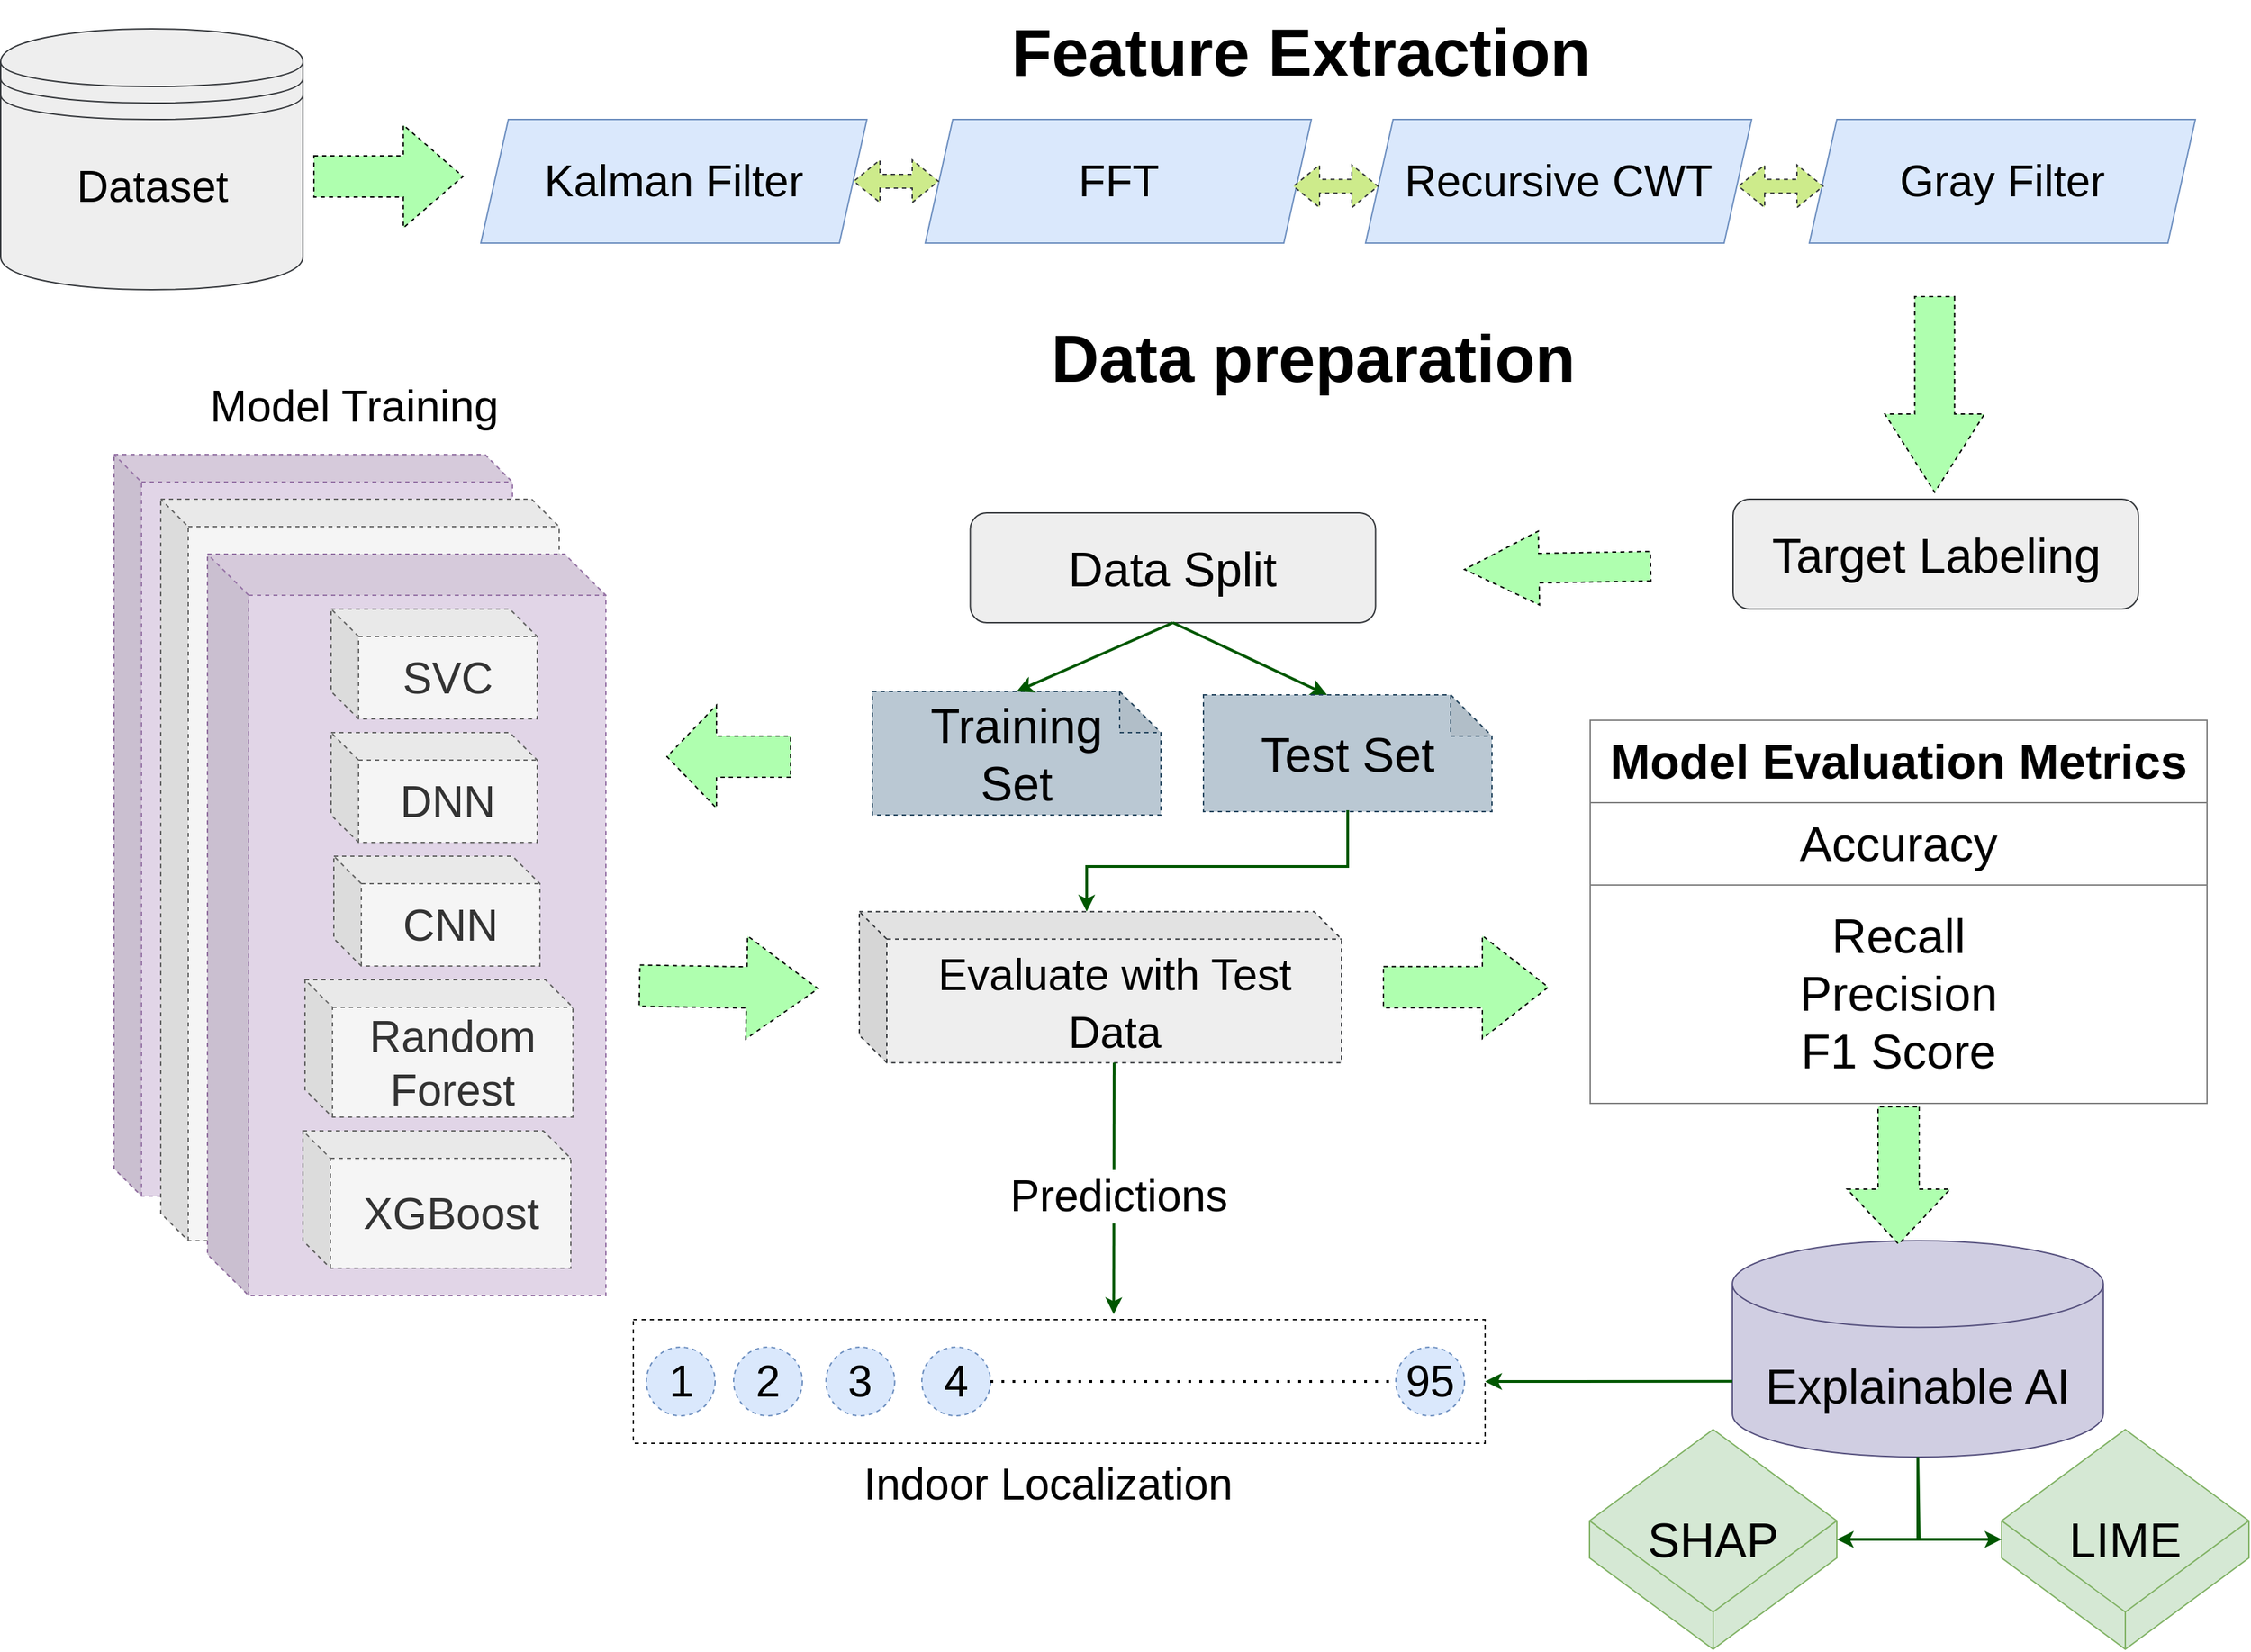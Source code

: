 <mxfile version="20.0.4" type="github">
  <diagram id="SIuOCTj9WiTIK6r_OFzA" name="Page-1">
    <mxGraphModel dx="10833" dy="-2896" grid="0" gridSize="10" guides="1" tooltips="1" connect="1" arrows="1" fold="1" page="0" pageScale="1" pageWidth="850" pageHeight="1100" math="0" shadow="0">
      <root>
        <mxCell id="0" />
        <mxCell id="1" parent="0" />
        <mxCell id="-bKTiDUC1StJp4o5c5Mv-105" value="" style="shape=cube;whiteSpace=wrap;html=1;boundedLbl=1;backgroundOutline=1;darkOpacity=0.05;darkOpacity2=0.1;dashed=1;fillColor=#e1d5e7;strokeColor=#9673a6;size=20;" vertex="1" parent="1">
          <mxGeometry x="-6864" y="5330" width="290" height="540" as="geometry" />
        </mxCell>
        <mxCell id="-bKTiDUC1StJp4o5c5Mv-103" value="" style="shape=cube;whiteSpace=wrap;html=1;boundedLbl=1;backgroundOutline=1;darkOpacity=0.05;darkOpacity2=0.1;dashed=1;fillColor=#f5f5f5;strokeColor=#666666;size=20;fontColor=#333333;" vertex="1" parent="1">
          <mxGeometry x="-6830" y="5362.5" width="290" height="540" as="geometry" />
        </mxCell>
        <mxCell id="-bKTiDUC1StJp4o5c5Mv-62" value="" style="shape=datastore;whiteSpace=wrap;html=1;labelPosition=center;verticalLabelPosition=bottom;align=center;verticalAlign=top;fontSize=35;fillColor=#eeeeee;strokeColor=#36393d;" vertex="1" parent="1">
          <mxGeometry x="-6946.5" y="5020" width="220" height="190" as="geometry" />
        </mxCell>
        <UserObject label="&lt;font&gt;&lt;span style=&quot;font-size: 48px&quot;&gt;Feature Extraction&lt;/span&gt;&lt;br&gt;&lt;/font&gt;" lucidchartObjectId="th2AVY_x9sRy" id="-bKTiDUC1StJp4o5c5Mv-67">
          <mxCell style="html=1;overflow=block;blockSpacing=1;whiteSpace=wrap;;whiteSpace=wrap;fontSize=30;fontColor=default;fontStyle=1;spacing=3.8;strokeOpacity=0;fillOpacity=0;rounded=1;absoluteArcSize=1;arcSize=9;fillColor=default;strokeWidth=2.3;shadow=1;strokeColor=default;" vertex="1" parent="1">
            <mxGeometry x="-6255.5" y="5005" width="510" height="60" as="geometry" />
          </mxCell>
        </UserObject>
        <mxCell id="-bKTiDUC1StJp4o5c5Mv-69" value="Kalman Filter" style="shape=parallelogram;perimeter=parallelogramPerimeter;whiteSpace=wrap;html=1;fixedSize=1;fontSize=32;fillColor=#dae8fc;strokeColor=#6c8ebf;" vertex="1" parent="1">
          <mxGeometry x="-6597" y="5086" width="281" height="90" as="geometry" />
        </mxCell>
        <mxCell id="-bKTiDUC1StJp4o5c5Mv-70" value="Gray Filter" style="shape=parallelogram;perimeter=parallelogramPerimeter;whiteSpace=wrap;html=1;fixedSize=1;fontSize=32;fillColor=#dae8fc;strokeColor=#6c8ebf;" vertex="1" parent="1">
          <mxGeometry x="-5630" y="5086" width="281" height="90" as="geometry" />
        </mxCell>
        <mxCell id="-bKTiDUC1StJp4o5c5Mv-71" value="FFT" style="shape=parallelogram;perimeter=parallelogramPerimeter;whiteSpace=wrap;html=1;fixedSize=1;fontSize=32;fillColor=#dae8fc;strokeColor=#6c8ebf;" vertex="1" parent="1">
          <mxGeometry x="-6273.5" y="5086" width="281" height="90" as="geometry" />
        </mxCell>
        <mxCell id="-bKTiDUC1StJp4o5c5Mv-72" value="Recursive CWT" style="shape=parallelogram;perimeter=parallelogramPerimeter;whiteSpace=wrap;html=1;fixedSize=1;fontSize=32;fillColor=#dae8fc;strokeColor=#6c8ebf;" vertex="1" parent="1">
          <mxGeometry x="-5953" y="5086" width="281" height="90" as="geometry" />
        </mxCell>
        <UserObject label="&lt;font&gt;&lt;span style=&quot;font-size: 48px&quot;&gt;Data preparation&lt;/span&gt;&lt;br&gt;&lt;/font&gt;" lucidchartObjectId="th2AVY_x9sRy" id="-bKTiDUC1StJp4o5c5Mv-73">
          <mxCell style="html=1;overflow=block;blockSpacing=1;whiteSpace=wrap;;whiteSpace=wrap;fontSize=30;fontColor=default;fontStyle=1;spacing=3.8;strokeOpacity=0;fillOpacity=0;rounded=1;absoluteArcSize=1;arcSize=9;fillColor=default;strokeWidth=2.3;shadow=1;strokeColor=default;" vertex="1" parent="1">
            <mxGeometry x="-6246" y="5228" width="510" height="60" as="geometry" />
          </mxCell>
        </UserObject>
        <mxCell id="-bKTiDUC1StJp4o5c5Mv-74" value="Target Labeling" style="rounded=1;whiteSpace=wrap;html=1;fontSize=35;strokeColor=#36393d;fillColor=#eeeeee;" vertex="1" parent="1">
          <mxGeometry x="-5685.5" y="5362.5" width="295" height="80" as="geometry" />
        </mxCell>
        <mxCell id="-bKTiDUC1StJp4o5c5Mv-75" value="Data Split" style="rounded=1;whiteSpace=wrap;html=1;fontSize=35;strokeColor=#36393d;fillColor=#eeeeee;" vertex="1" parent="1">
          <mxGeometry x="-6240.75" y="5372.5" width="295" height="80" as="geometry" />
        </mxCell>
        <mxCell id="-bKTiDUC1StJp4o5c5Mv-76" value="" style="html=1;outlineConnect=0;whiteSpace=wrap;fillColor=#AFFFAF;shape=mxgraph.archimate3.process;fontSize=35;strokeColor=#000000;dashed=1;strokeWidth=1;rotation=90;" vertex="1" parent="1">
          <mxGeometry x="-5610" y="5250" width="142.5" height="72.5" as="geometry" />
        </mxCell>
        <mxCell id="-bKTiDUC1StJp4o5c5Mv-77" value="" style="html=1;outlineConnect=0;whiteSpace=wrap;fillColor=#AFFFAF;shape=mxgraph.archimate3.process;fontSize=35;strokeColor=#000000;dashed=1;strokeWidth=1;rotation=-181;" vertex="1" parent="1">
          <mxGeometry x="-5881" y="5385.62" width="135.5" height="53.75" as="geometry" />
        </mxCell>
        <mxCell id="-bKTiDUC1StJp4o5c5Mv-78" value="" style="html=1;outlineConnect=0;whiteSpace=wrap;fillColor=#AFFFAF;shape=mxgraph.archimate3.process;fontSize=35;strokeColor=#000000;dashed=1;strokeWidth=1;rotation=0;" vertex="1" parent="1">
          <mxGeometry x="-6718.5" y="5090" width="108.5" height="75" as="geometry" />
        </mxCell>
        <mxCell id="-bKTiDUC1StJp4o5c5Mv-80" value="" style="endArrow=classic;html=1;rounded=0;fontSize=32;exitX=0.5;exitY=1;exitDx=0;exitDy=0;fillColor=#008a00;strokeColor=#005700;strokeWidth=2;entryX=0;entryY=0;entryDx=90;entryDy=0;entryPerimeter=0;" edge="1" parent="1" source="-bKTiDUC1StJp4o5c5Mv-75" target="-bKTiDUC1StJp4o5c5Mv-81">
          <mxGeometry width="50" height="50" relative="1" as="geometry">
            <mxPoint x="-5886.75" y="6032.48" as="sourcePoint" />
            <mxPoint x="-5836.75" y="5982.48" as="targetPoint" />
          </mxGeometry>
        </mxCell>
        <mxCell id="-bKTiDUC1StJp4o5c5Mv-81" value="Test Set" style="shape=note;whiteSpace=wrap;html=1;backgroundOutline=1;darkOpacity=0.05;dashed=1;fontSize=35;strokeColor=#23445d;strokeWidth=1;fillColor=#bac8d3;" vertex="1" parent="1">
          <mxGeometry x="-6071" y="5505" width="210" height="85" as="geometry" />
        </mxCell>
        <mxCell id="-bKTiDUC1StJp4o5c5Mv-82" value="Training&lt;br&gt;Set" style="shape=note;whiteSpace=wrap;html=1;backgroundOutline=1;darkOpacity=0.05;dashed=1;fontSize=35;strokeColor=#23445d;strokeWidth=1;fillColor=#bac8d3;" vertex="1" parent="1">
          <mxGeometry x="-6312" y="5502.5" width="210" height="90" as="geometry" />
        </mxCell>
        <mxCell id="-bKTiDUC1StJp4o5c5Mv-83" value="" style="endArrow=classic;html=1;rounded=0;fontSize=32;fillColor=#008a00;strokeColor=#005700;exitX=0.5;exitY=1;exitDx=0;exitDy=0;entryX=0.5;entryY=0;entryDx=0;entryDy=0;entryPerimeter=0;strokeWidth=2;" edge="1" parent="1" source="-bKTiDUC1StJp4o5c5Mv-75" target="-bKTiDUC1StJp4o5c5Mv-82">
          <mxGeometry width="50" height="50" relative="1" as="geometry">
            <mxPoint x="-5946.75" y="6002.48" as="sourcePoint" />
            <mxPoint x="-6275.75" y="5419.37" as="targetPoint" />
          </mxGeometry>
        </mxCell>
        <mxCell id="-bKTiDUC1StJp4o5c5Mv-96" value="" style="shape=cube;whiteSpace=wrap;html=1;boundedLbl=1;backgroundOutline=1;darkOpacity=0.05;darkOpacity2=0.1;dashed=1;fillColor=#e1d5e7;strokeColor=#9673a6;size=30;" vertex="1" parent="1">
          <mxGeometry x="-6796" y="5402.5" width="290" height="540" as="geometry" />
        </mxCell>
        <mxCell id="-bKTiDUC1StJp4o5c5Mv-97" value="&lt;font style=&quot;font-size: 32px;&quot;&gt;SVC&lt;/font&gt;" style="shape=cube;whiteSpace=wrap;html=1;boundedLbl=1;backgroundOutline=1;darkOpacity=0.05;darkOpacity2=0.1;dashed=1;fillColor=#f5f5f5;strokeColor=#666666;size=20;fontColor=#333333;" vertex="1" parent="1">
          <mxGeometry x="-6706" y="5442.5" width="150" height="80" as="geometry" />
        </mxCell>
        <mxCell id="-bKTiDUC1StJp4o5c5Mv-98" value="&lt;font style=&quot;font-size: 32px;&quot;&gt;DNN&lt;/font&gt;" style="shape=cube;whiteSpace=wrap;html=1;boundedLbl=1;backgroundOutline=1;darkOpacity=0.05;darkOpacity2=0.1;dashed=1;fillColor=#f5f5f5;strokeColor=#666666;size=20;fontColor=#333333;" vertex="1" parent="1">
          <mxGeometry x="-6706" y="5532.5" width="150" height="80" as="geometry" />
        </mxCell>
        <mxCell id="-bKTiDUC1StJp4o5c5Mv-99" value="&lt;font style=&quot;font-size: 32px;&quot;&gt;CNN&lt;/font&gt;" style="shape=cube;whiteSpace=wrap;html=1;boundedLbl=1;backgroundOutline=1;darkOpacity=0.05;darkOpacity2=0.1;dashed=1;fillColor=#f5f5f5;strokeColor=#666666;size=20;fontColor=#333333;" vertex="1" parent="1">
          <mxGeometry x="-6704" y="5622.5" width="150" height="80" as="geometry" />
        </mxCell>
        <mxCell id="-bKTiDUC1StJp4o5c5Mv-100" value="&lt;font style=&quot;font-size: 32px;&quot;&gt;XGBoost&lt;/font&gt;" style="shape=cube;whiteSpace=wrap;html=1;boundedLbl=1;backgroundOutline=1;darkOpacity=0.05;darkOpacity2=0.1;dashed=1;fillColor=#f5f5f5;strokeColor=#666666;size=20;fontColor=#333333;" vertex="1" parent="1">
          <mxGeometry x="-6726.5" y="5822.5" width="195" height="100" as="geometry" />
        </mxCell>
        <mxCell id="-bKTiDUC1StJp4o5c5Mv-101" value="&lt;font style=&quot;font-size: 32px;&quot;&gt;Random Forest&lt;/font&gt;" style="shape=cube;whiteSpace=wrap;html=1;boundedLbl=1;backgroundOutline=1;darkOpacity=0.05;darkOpacity2=0.1;dashed=1;fillColor=#f5f5f5;strokeColor=#666666;size=20;fontColor=#333333;" vertex="1" parent="1">
          <mxGeometry x="-6725" y="5712.5" width="195" height="100" as="geometry" />
        </mxCell>
        <mxCell id="-bKTiDUC1StJp4o5c5Mv-104" value="" style="html=1;outlineConnect=0;whiteSpace=wrap;fillColor=#AFFFAF;shape=mxgraph.archimate3.process;fontSize=35;strokeColor=#000000;dashed=1;strokeWidth=1;rotation=-180;" vertex="1" parent="1">
          <mxGeometry x="-6461.5" y="5512.5" width="90" height="75" as="geometry" />
        </mxCell>
        <UserObject label="&lt;font&gt;&lt;span style=&quot;font-weight: normal;&quot;&gt;&lt;font style=&quot;font-size: 32px;&quot;&gt;Model Training&lt;/font&gt;&lt;/span&gt;&lt;br&gt;&lt;/font&gt;" lucidchartObjectId="th2AVY_x9sRy" id="-bKTiDUC1StJp4o5c5Mv-106">
          <mxCell style="html=1;overflow=block;blockSpacing=1;whiteSpace=wrap;;whiteSpace=wrap;fontSize=30;fontColor=default;fontStyle=1;spacing=3.8;strokeOpacity=0;fillOpacity=0;rounded=1;absoluteArcSize=1;arcSize=9;fillColor=default;strokeWidth=2.3;shadow=1;strokeColor=default;" vertex="1" parent="1">
            <mxGeometry x="-6872" y="5265" width="366" height="60" as="geometry" />
          </mxCell>
        </UserObject>
        <UserObject label="&lt;font&gt;&lt;span style=&quot;font-weight: normal;&quot;&gt;&lt;font style=&quot;font-size: 32px;&quot;&gt;Dataset&lt;/font&gt;&lt;/span&gt;&lt;br&gt;&lt;/font&gt;" lucidchartObjectId="th2AVY_x9sRy" id="-bKTiDUC1StJp4o5c5Mv-107">
          <mxCell style="html=1;overflow=block;blockSpacing=1;whiteSpace=wrap;;whiteSpace=wrap;fontSize=30;fontColor=default;fontStyle=1;spacing=3.8;strokeOpacity=0;fillOpacity=0;rounded=1;absoluteArcSize=1;arcSize=9;fillColor=default;strokeWidth=2.3;shadow=1;strokeColor=default;" vertex="1" parent="1">
            <mxGeometry x="-6927.5" y="5105" width="182" height="60" as="geometry" />
          </mxCell>
        </UserObject>
        <mxCell id="-bKTiDUC1StJp4o5c5Mv-109" value="" style="html=1;outlineConnect=0;whiteSpace=wrap;fillColor=#AFFFAF;shape=mxgraph.archimate3.process;fontSize=35;strokeColor=#000000;dashed=1;strokeWidth=1;rotation=1;" vertex="1" parent="1">
          <mxGeometry x="-6481.5" y="5680.35" width="130" height="75" as="geometry" />
        </mxCell>
        <mxCell id="-bKTiDUC1StJp4o5c5Mv-110" value="&lt;font style=&quot;font-size: 32px;&quot;&gt;Evaluate with Test Data&lt;/font&gt;" style="shape=cube;whiteSpace=wrap;html=1;boundedLbl=1;backgroundOutline=1;darkOpacity=0.05;darkOpacity2=0.1;dashed=1;fontSize=35;strokeColor=#36393d;strokeWidth=1;fillColor=#eeeeee;" vertex="1" parent="1">
          <mxGeometry x="-6321.5" y="5662.85" width="351" height="110" as="geometry" />
        </mxCell>
        <mxCell id="-bKTiDUC1StJp4o5c5Mv-111" value="" style="endArrow=classic;html=1;rounded=0;fontSize=32;fillColor=#008a00;strokeColor=#005700;strokeWidth=2;entryX=0;entryY=0;entryDx=165.5;entryDy=0;entryPerimeter=0;" edge="1" parent="1" target="-bKTiDUC1StJp4o5c5Mv-110">
          <mxGeometry width="50" height="50" relative="1" as="geometry">
            <mxPoint x="-5966" y="5589" as="sourcePoint" />
            <mxPoint x="-6012.878" y="5517.5" as="targetPoint" />
            <Array as="points">
              <mxPoint x="-5966" y="5630" />
              <mxPoint x="-6156" y="5630" />
            </Array>
          </mxGeometry>
        </mxCell>
        <mxCell id="-bKTiDUC1StJp4o5c5Mv-112" value="" style="html=1;outlineConnect=0;whiteSpace=wrap;fillColor=#AFFFAF;shape=mxgraph.archimate3.process;fontSize=35;strokeColor=#000000;dashed=1;strokeWidth=1;rotation=0;" vertex="1" parent="1">
          <mxGeometry x="-5940" y="5680.35" width="120" height="75" as="geometry" />
        </mxCell>
        <mxCell id="-bKTiDUC1StJp4o5c5Mv-113" value="&lt;table border=&quot;1&quot; width=&quot;100%&quot; height=&quot;100%&quot; cellpadding=&quot;4&quot; style=&quot;width:100%;height:100%;border-collapse:collapse;&quot;&gt;&lt;tbody&gt;&lt;tr&gt;&lt;th align=&quot;center&quot;&gt;&lt;b&gt;Model Evaluation Metrics&lt;/b&gt;&lt;/th&gt;&lt;/tr&gt;&lt;tr&gt;&lt;td align=&quot;center&quot;&gt;Accuracy&lt;br&gt;&lt;/td&gt;&lt;/tr&gt;&lt;tr&gt;&lt;td align=&quot;center&quot;&gt;Recall&lt;br&gt;Precision&lt;br&gt;F1 Score&lt;br&gt;&lt;/td&gt;&lt;/tr&gt;&lt;/tbody&gt;&lt;/table&gt;" style="text;html=1;strokeColor=none;fillColor=none;overflow=fill;dashed=1;fontSize=35;" vertex="1" parent="1">
          <mxGeometry x="-5790" y="5522.5" width="450" height="280" as="geometry" />
        </mxCell>
        <mxCell id="-bKTiDUC1StJp4o5c5Mv-116" value="" style="rounded=0;whiteSpace=wrap;html=1;dashed=1;fontSize=32;" vertex="1" parent="1">
          <mxGeometry x="-6486" y="5960" width="620" height="90" as="geometry" />
        </mxCell>
        <mxCell id="-bKTiDUC1StJp4o5c5Mv-117" value="1" style="ellipse;whiteSpace=wrap;html=1;aspect=fixed;dashed=1;fontSize=32;fillColor=#dae8fc;strokeColor=#6c8ebf;" vertex="1" parent="1">
          <mxGeometry x="-6476.5" y="5980" width="50" height="50" as="geometry" />
        </mxCell>
        <mxCell id="-bKTiDUC1StJp4o5c5Mv-118" value="2" style="ellipse;whiteSpace=wrap;html=1;aspect=fixed;dashed=1;fontSize=32;fillColor=#dae8fc;strokeColor=#6c8ebf;" vertex="1" parent="1">
          <mxGeometry x="-6413" y="5980" width="50" height="50" as="geometry" />
        </mxCell>
        <mxCell id="-bKTiDUC1StJp4o5c5Mv-119" value="3" style="ellipse;whiteSpace=wrap;html=1;aspect=fixed;dashed=1;fontSize=32;fillColor=#dae8fc;strokeColor=#6c8ebf;" vertex="1" parent="1">
          <mxGeometry x="-6345.75" y="5980" width="50" height="50" as="geometry" />
        </mxCell>
        <mxCell id="-bKTiDUC1StJp4o5c5Mv-120" value="95" style="ellipse;whiteSpace=wrap;html=1;aspect=fixed;dashed=1;fontSize=32;fillColor=#dae8fc;strokeColor=#6c8ebf;" vertex="1" parent="1">
          <mxGeometry x="-5931" y="5980" width="50" height="50" as="geometry" />
        </mxCell>
        <mxCell id="-bKTiDUC1StJp4o5c5Mv-121" value="4" style="ellipse;whiteSpace=wrap;html=1;aspect=fixed;dashed=1;fontSize=32;fillColor=#dae8fc;strokeColor=#6c8ebf;" vertex="1" parent="1">
          <mxGeometry x="-6276" y="5980" width="50" height="50" as="geometry" />
        </mxCell>
        <mxCell id="-bKTiDUC1StJp4o5c5Mv-122" value="" style="endArrow=none;dashed=1;html=1;dashPattern=1 3;strokeWidth=2;rounded=0;fontSize=32;exitX=1;exitY=0.5;exitDx=0;exitDy=0;entryX=0;entryY=0.5;entryDx=0;entryDy=0;" edge="1" parent="1" source="-bKTiDUC1StJp4o5c5Mv-121" target="-bKTiDUC1StJp4o5c5Mv-120">
          <mxGeometry width="50" height="50" relative="1" as="geometry">
            <mxPoint x="-5965" y="6290" as="sourcePoint" />
            <mxPoint x="-5915" y="6240" as="targetPoint" />
          </mxGeometry>
        </mxCell>
        <mxCell id="-bKTiDUC1StJp4o5c5Mv-125" value="Explainable AI" style="shape=cylinder3;whiteSpace=wrap;html=1;boundedLbl=1;backgroundOutline=1;size=31.546;fontSize=35;strokeColor=#56517e;fillColor=#d0cee2;" vertex="1" parent="1">
          <mxGeometry x="-5686" y="5902.5" width="270" height="157.5" as="geometry" />
        </mxCell>
        <mxCell id="-bKTiDUC1StJp4o5c5Mv-126" value="" style="html=1;outlineConnect=0;whiteSpace=wrap;fillColor=#AFFFAF;shape=mxgraph.archimate3.process;fontSize=35;strokeColor=#000000;dashed=1;strokeWidth=1;rotation=90;" vertex="1" parent="1">
          <mxGeometry x="-5615" y="5817.5" width="100" height="75" as="geometry" />
        </mxCell>
        <mxCell id="-bKTiDUC1StJp4o5c5Mv-129" value="SHAP" style="html=1;whiteSpace=wrap;shape=isoCube2;backgroundOutline=1;isoAngle=22.517;fontSize=35;strokeColor=#82b366;fillColor=#d5e8d4;" vertex="1" parent="1">
          <mxGeometry x="-5790" y="6040" width="180" height="160" as="geometry" />
        </mxCell>
        <mxCell id="-bKTiDUC1StJp4o5c5Mv-130" value="LIME" style="html=1;whiteSpace=wrap;shape=isoCube2;backgroundOutline=1;isoAngle=22.517;fontSize=35;strokeColor=#82b366;fillColor=#d5e8d4;" vertex="1" parent="1">
          <mxGeometry x="-5490" y="6040" width="180" height="160" as="geometry" />
        </mxCell>
        <UserObject label="&lt;font&gt;&lt;span style=&quot;font-weight: normal;&quot;&gt;&lt;font style=&quot;font-size: 32px;&quot;&gt;Indoor Localization&lt;/font&gt;&lt;/span&gt;&lt;br&gt;&lt;/font&gt;" lucidchartObjectId="th2AVY_x9sRy" id="-bKTiDUC1StJp4o5c5Mv-131">
          <mxCell style="html=1;overflow=block;blockSpacing=1;whiteSpace=wrap;;whiteSpace=wrap;fontSize=30;fontColor=default;fontStyle=1;spacing=3.8;strokeOpacity=0;fillOpacity=0;rounded=1;absoluteArcSize=1;arcSize=9;fillColor=default;strokeWidth=2.3;shadow=1;strokeColor=default;" vertex="1" parent="1">
            <mxGeometry x="-6367" y="6050" width="366" height="60" as="geometry" />
          </mxCell>
        </UserObject>
        <mxCell id="-bKTiDUC1StJp4o5c5Mv-133" value="" style="endArrow=classic;html=1;rounded=0;fontSize=32;fillColor=#008a00;strokeColor=#005700;exitX=0.5;exitY=1;exitDx=0;exitDy=0;strokeWidth=2;exitPerimeter=0;entryX=1;entryY=0.5;entryDx=0;entryDy=0;entryPerimeter=0;" edge="1" parent="1" source="-bKTiDUC1StJp4o5c5Mv-125" target="-bKTiDUC1StJp4o5c5Mv-129">
          <mxGeometry width="50" height="50" relative="1" as="geometry">
            <mxPoint x="-6083.25" y="5462.5" as="sourcePoint" />
            <mxPoint x="-5600" y="6120" as="targetPoint" />
            <Array as="points">
              <mxPoint x="-5550" y="6120" />
            </Array>
          </mxGeometry>
        </mxCell>
        <mxCell id="-bKTiDUC1StJp4o5c5Mv-134" value="" style="endArrow=classic;html=1;rounded=0;fontSize=32;fillColor=#008a00;strokeColor=#005700;strokeWidth=2;exitX=0.5;exitY=1;exitDx=0;exitDy=0;exitPerimeter=0;entryX=0;entryY=0.5;entryDx=0;entryDy=0;entryPerimeter=0;" edge="1" parent="1" source="-bKTiDUC1StJp4o5c5Mv-125" target="-bKTiDUC1StJp4o5c5Mv-130">
          <mxGeometry width="50" height="50" relative="1" as="geometry">
            <mxPoint x="-5500" y="6100" as="sourcePoint" />
            <mxPoint x="-5550" y="6210" as="targetPoint" />
            <Array as="points">
              <mxPoint x="-5551" y="6120" />
            </Array>
          </mxGeometry>
        </mxCell>
        <mxCell id="-bKTiDUC1StJp4o5c5Mv-135" value="" style="endArrow=classic;html=1;rounded=0;fontSize=32;fillColor=#008a00;strokeColor=#005700;exitX=0;exitY=0;exitDx=0;exitDy=102.352;entryX=1;entryY=0.5;entryDx=0;entryDy=0;strokeWidth=2;exitPerimeter=0;" edge="1" parent="1" source="-bKTiDUC1StJp4o5c5Mv-125" target="-bKTiDUC1StJp4o5c5Mv-116">
          <mxGeometry width="50" height="50" relative="1" as="geometry">
            <mxPoint x="-6083.25" y="5462.5" as="sourcePoint" />
            <mxPoint x="-6216" y="5512.5" as="targetPoint" />
          </mxGeometry>
        </mxCell>
        <mxCell id="-bKTiDUC1StJp4o5c5Mv-137" value="" style="shape=flexArrow;endArrow=classic;startArrow=classic;html=1;rounded=0;fontSize=32;strokeWidth=1;fillColor=#cdeb8b;strokeColor=#36393d;dashed=1;exitX=1;exitY=0.5;exitDx=0;exitDy=0;" edge="1" parent="1" source="-bKTiDUC1StJp4o5c5Mv-69" target="-bKTiDUC1StJp4o5c5Mv-71">
          <mxGeometry width="100" height="100" relative="1" as="geometry">
            <mxPoint x="-6276" y="5293" as="sourcePoint" />
            <mxPoint x="-6176" y="5193" as="targetPoint" />
          </mxGeometry>
        </mxCell>
        <mxCell id="-bKTiDUC1StJp4o5c5Mv-138" value="" style="shape=flexArrow;endArrow=classic;startArrow=classic;html=1;rounded=0;fontSize=32;strokeWidth=1;fillColor=#cdeb8b;strokeColor=#36393d;dashed=1;exitX=1;exitY=0.5;exitDx=0;exitDy=0;" edge="1" parent="1">
          <mxGeometry width="100" height="100" relative="1" as="geometry">
            <mxPoint x="-5682" y="5134.63" as="sourcePoint" />
            <mxPoint x="-5619.5" y="5134.63" as="targetPoint" />
          </mxGeometry>
        </mxCell>
        <mxCell id="-bKTiDUC1StJp4o5c5Mv-139" value="" style="shape=flexArrow;endArrow=classic;startArrow=classic;html=1;rounded=0;fontSize=32;strokeWidth=1;fillColor=#cdeb8b;strokeColor=#36393d;dashed=1;exitX=1;exitY=0.5;exitDx=0;exitDy=0;" edge="1" parent="1">
          <mxGeometry width="100" height="100" relative="1" as="geometry">
            <mxPoint x="-6006" y="5134.63" as="sourcePoint" />
            <mxPoint x="-5943.5" y="5134.63" as="targetPoint" />
          </mxGeometry>
        </mxCell>
        <mxCell id="-bKTiDUC1StJp4o5c5Mv-140" value="" style="endArrow=classic;html=1;rounded=0;fontSize=32;exitX=0;exitY=0;exitDx=185.5;exitDy=110;fillColor=#008a00;strokeColor=#005700;strokeWidth=2;entryX=0.564;entryY=-0.044;entryDx=0;entryDy=0;entryPerimeter=0;exitPerimeter=0;" edge="1" parent="1" source="-bKTiDUC1StJp4o5c5Mv-110" target="-bKTiDUC1StJp4o5c5Mv-116">
          <mxGeometry width="50" height="50" relative="1" as="geometry">
            <mxPoint x="-6083.25" y="5462.5" as="sourcePoint" />
            <mxPoint x="-5971" y="5515" as="targetPoint" />
          </mxGeometry>
        </mxCell>
        <mxCell id="-bKTiDUC1StJp4o5c5Mv-141" value="Predictions" style="edgeLabel;html=1;align=center;verticalAlign=middle;resizable=0;points=[];fontSize=32;" vertex="1" connectable="0" parent="-bKTiDUC1StJp4o5c5Mv-140">
          <mxGeometry x="-0.232" y="-1" relative="1" as="geometry">
            <mxPoint x="4" y="26" as="offset" />
          </mxGeometry>
        </mxCell>
      </root>
    </mxGraphModel>
  </diagram>
</mxfile>
